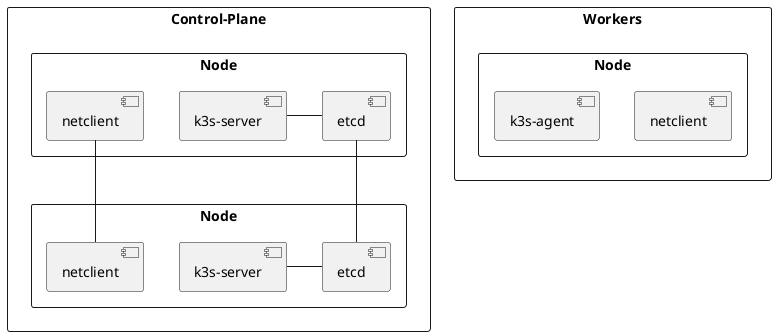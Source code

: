 @startuml

rectangle "Control-Plane" as control_plane {
    rectangle "Node" as sn1 {
        component "netclient" as sn1_netclient

        component etcd as sn1_etcd
        component "k3s-server" as sn1_k3s_server
        sn1_k3s_server - sn1_etcd
    }

    rectangle "Node" as sn2 {
        component "netclient" as sn2_netclient

        component etcd as sn2_etcd
        component "k3s-server" as sn2_k3s_server
        sn2_k3s_server - sn2_etcd
    }

    sn1_netclient -- sn2_netclient
    sn1_etcd -- sn2_etcd
}

rectangle "Workers" {
    rectangle "Node" as an1 {
        component "netclient" as an1_netclient

        component "k3s-agent" as sn1_k3s_agent
    }
}


@enduml
